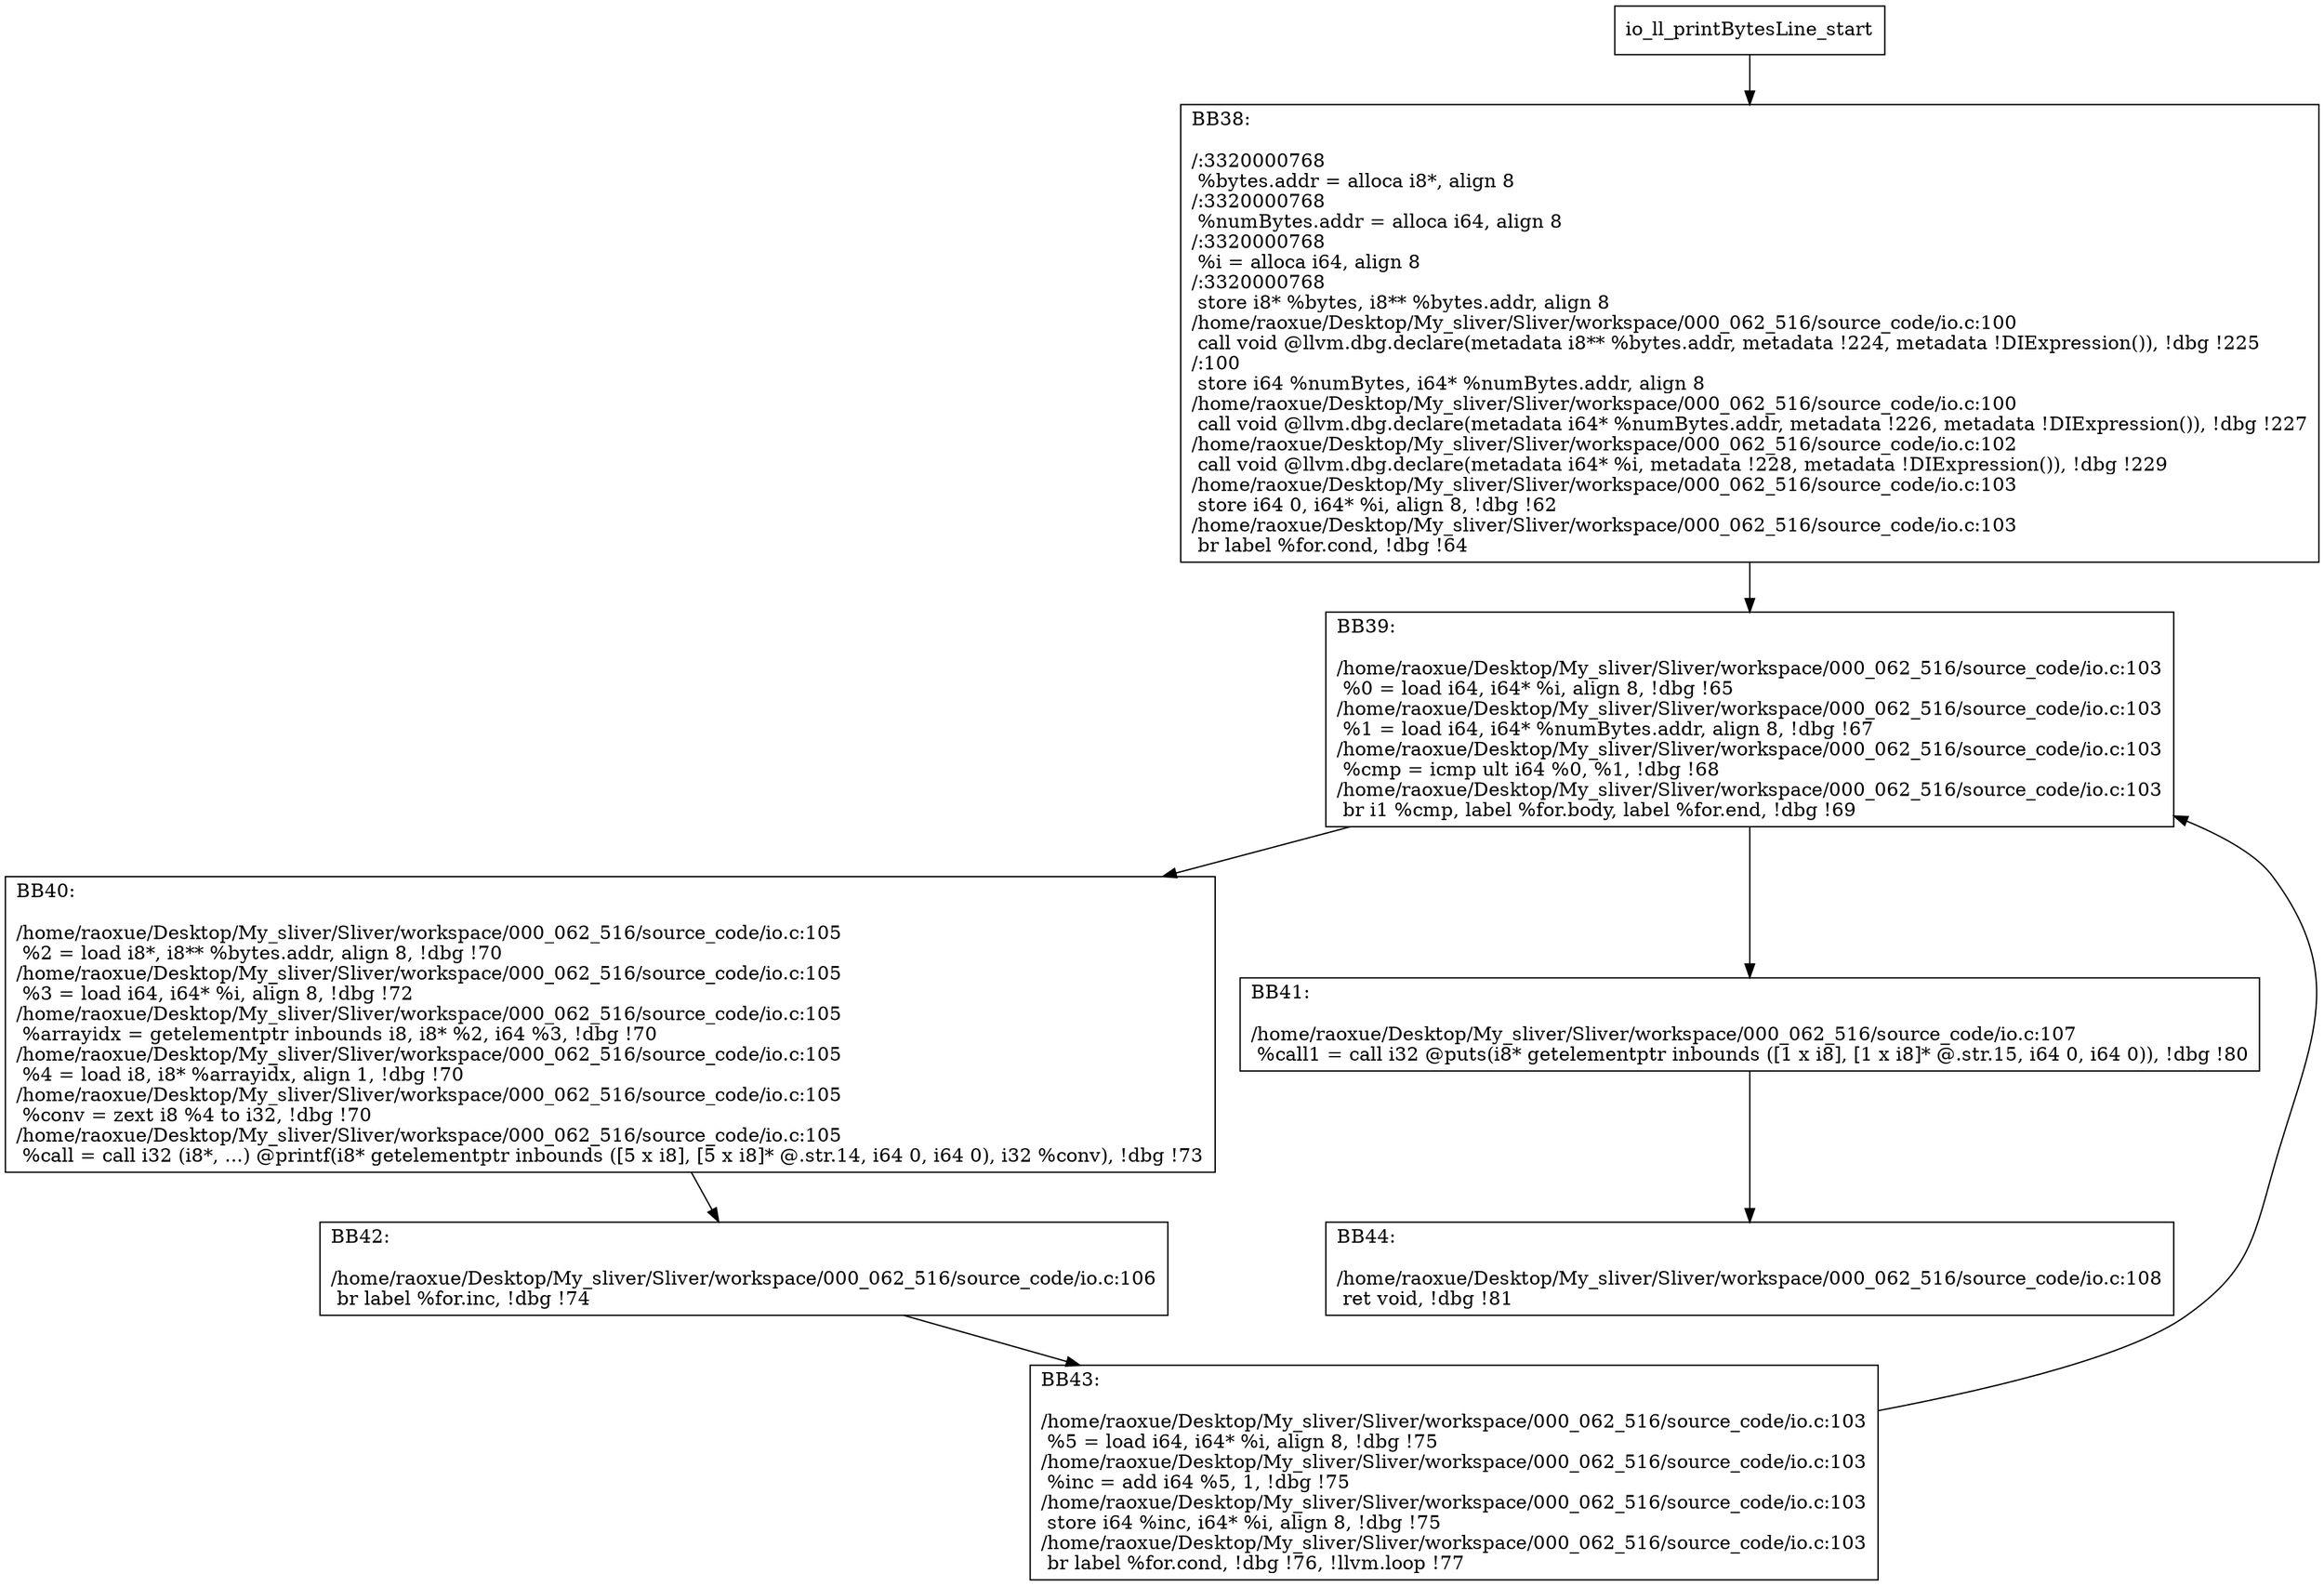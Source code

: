 digraph "CFG for'io_ll_printBytesLine' function" {
	BBio_ll_printBytesLine_start[shape=record,label="{io_ll_printBytesLine_start}"];
	BBio_ll_printBytesLine_start-> io_ll_printBytesLineBB38;
	io_ll_printBytesLineBB38 [shape=record, label="{BB38:\l\l/:3320000768\l
  %bytes.addr = alloca i8*, align 8\l
/:3320000768\l
  %numBytes.addr = alloca i64, align 8\l
/:3320000768\l
  %i = alloca i64, align 8\l
/:3320000768\l
  store i8* %bytes, i8** %bytes.addr, align 8\l
/home/raoxue/Desktop/My_sliver/Sliver/workspace/000_062_516/source_code/io.c:100\l
  call void @llvm.dbg.declare(metadata i8** %bytes.addr, metadata !224, metadata !DIExpression()), !dbg !225\l
/:100\l
  store i64 %numBytes, i64* %numBytes.addr, align 8\l
/home/raoxue/Desktop/My_sliver/Sliver/workspace/000_062_516/source_code/io.c:100\l
  call void @llvm.dbg.declare(metadata i64* %numBytes.addr, metadata !226, metadata !DIExpression()), !dbg !227\l
/home/raoxue/Desktop/My_sliver/Sliver/workspace/000_062_516/source_code/io.c:102\l
  call void @llvm.dbg.declare(metadata i64* %i, metadata !228, metadata !DIExpression()), !dbg !229\l
/home/raoxue/Desktop/My_sliver/Sliver/workspace/000_062_516/source_code/io.c:103\l
  store i64 0, i64* %i, align 8, !dbg !62\l
/home/raoxue/Desktop/My_sliver/Sliver/workspace/000_062_516/source_code/io.c:103\l
  br label %for.cond, !dbg !64\l
}"];
	io_ll_printBytesLineBB38-> io_ll_printBytesLineBB39;
	io_ll_printBytesLineBB39 [shape=record, label="{BB39:\l\l/home/raoxue/Desktop/My_sliver/Sliver/workspace/000_062_516/source_code/io.c:103\l
  %0 = load i64, i64* %i, align 8, !dbg !65\l
/home/raoxue/Desktop/My_sliver/Sliver/workspace/000_062_516/source_code/io.c:103\l
  %1 = load i64, i64* %numBytes.addr, align 8, !dbg !67\l
/home/raoxue/Desktop/My_sliver/Sliver/workspace/000_062_516/source_code/io.c:103\l
  %cmp = icmp ult i64 %0, %1, !dbg !68\l
/home/raoxue/Desktop/My_sliver/Sliver/workspace/000_062_516/source_code/io.c:103\l
  br i1 %cmp, label %for.body, label %for.end, !dbg !69\l
}"];
	io_ll_printBytesLineBB39-> io_ll_printBytesLineBB40;
	io_ll_printBytesLineBB39-> io_ll_printBytesLineBB41;
	io_ll_printBytesLineBB40 [shape=record, label="{BB40:\l\l/home/raoxue/Desktop/My_sliver/Sliver/workspace/000_062_516/source_code/io.c:105\l
  %2 = load i8*, i8** %bytes.addr, align 8, !dbg !70\l
/home/raoxue/Desktop/My_sliver/Sliver/workspace/000_062_516/source_code/io.c:105\l
  %3 = load i64, i64* %i, align 8, !dbg !72\l
/home/raoxue/Desktop/My_sliver/Sliver/workspace/000_062_516/source_code/io.c:105\l
  %arrayidx = getelementptr inbounds i8, i8* %2, i64 %3, !dbg !70\l
/home/raoxue/Desktop/My_sliver/Sliver/workspace/000_062_516/source_code/io.c:105\l
  %4 = load i8, i8* %arrayidx, align 1, !dbg !70\l
/home/raoxue/Desktop/My_sliver/Sliver/workspace/000_062_516/source_code/io.c:105\l
  %conv = zext i8 %4 to i32, !dbg !70\l
/home/raoxue/Desktop/My_sliver/Sliver/workspace/000_062_516/source_code/io.c:105\l
  %call = call i32 (i8*, ...) @printf(i8* getelementptr inbounds ([5 x i8], [5 x i8]* @.str.14, i64 0, i64 0), i32 %conv), !dbg !73\l
}"];
	io_ll_printBytesLineBB40-> io_ll_printBytesLineBB42;
	io_ll_printBytesLineBB42 [shape=record, label="{BB42:\l\l/home/raoxue/Desktop/My_sliver/Sliver/workspace/000_062_516/source_code/io.c:106\l
  br label %for.inc, !dbg !74\l
}"];
	io_ll_printBytesLineBB42-> io_ll_printBytesLineBB43;
	io_ll_printBytesLineBB43 [shape=record, label="{BB43:\l\l/home/raoxue/Desktop/My_sliver/Sliver/workspace/000_062_516/source_code/io.c:103\l
  %5 = load i64, i64* %i, align 8, !dbg !75\l
/home/raoxue/Desktop/My_sliver/Sliver/workspace/000_062_516/source_code/io.c:103\l
  %inc = add i64 %5, 1, !dbg !75\l
/home/raoxue/Desktop/My_sliver/Sliver/workspace/000_062_516/source_code/io.c:103\l
  store i64 %inc, i64* %i, align 8, !dbg !75\l
/home/raoxue/Desktop/My_sliver/Sliver/workspace/000_062_516/source_code/io.c:103\l
  br label %for.cond, !dbg !76, !llvm.loop !77\l
}"];
	io_ll_printBytesLineBB43-> io_ll_printBytesLineBB39;
	io_ll_printBytesLineBB41 [shape=record, label="{BB41:\l\l/home/raoxue/Desktop/My_sliver/Sliver/workspace/000_062_516/source_code/io.c:107\l
  %call1 = call i32 @puts(i8* getelementptr inbounds ([1 x i8], [1 x i8]* @.str.15, i64 0, i64 0)), !dbg !80\l
}"];
	io_ll_printBytesLineBB41-> io_ll_printBytesLineBB44;
	io_ll_printBytesLineBB44 [shape=record, label="{BB44:\l\l/home/raoxue/Desktop/My_sliver/Sliver/workspace/000_062_516/source_code/io.c:108\l
  ret void, !dbg !81\l
}"];
}
